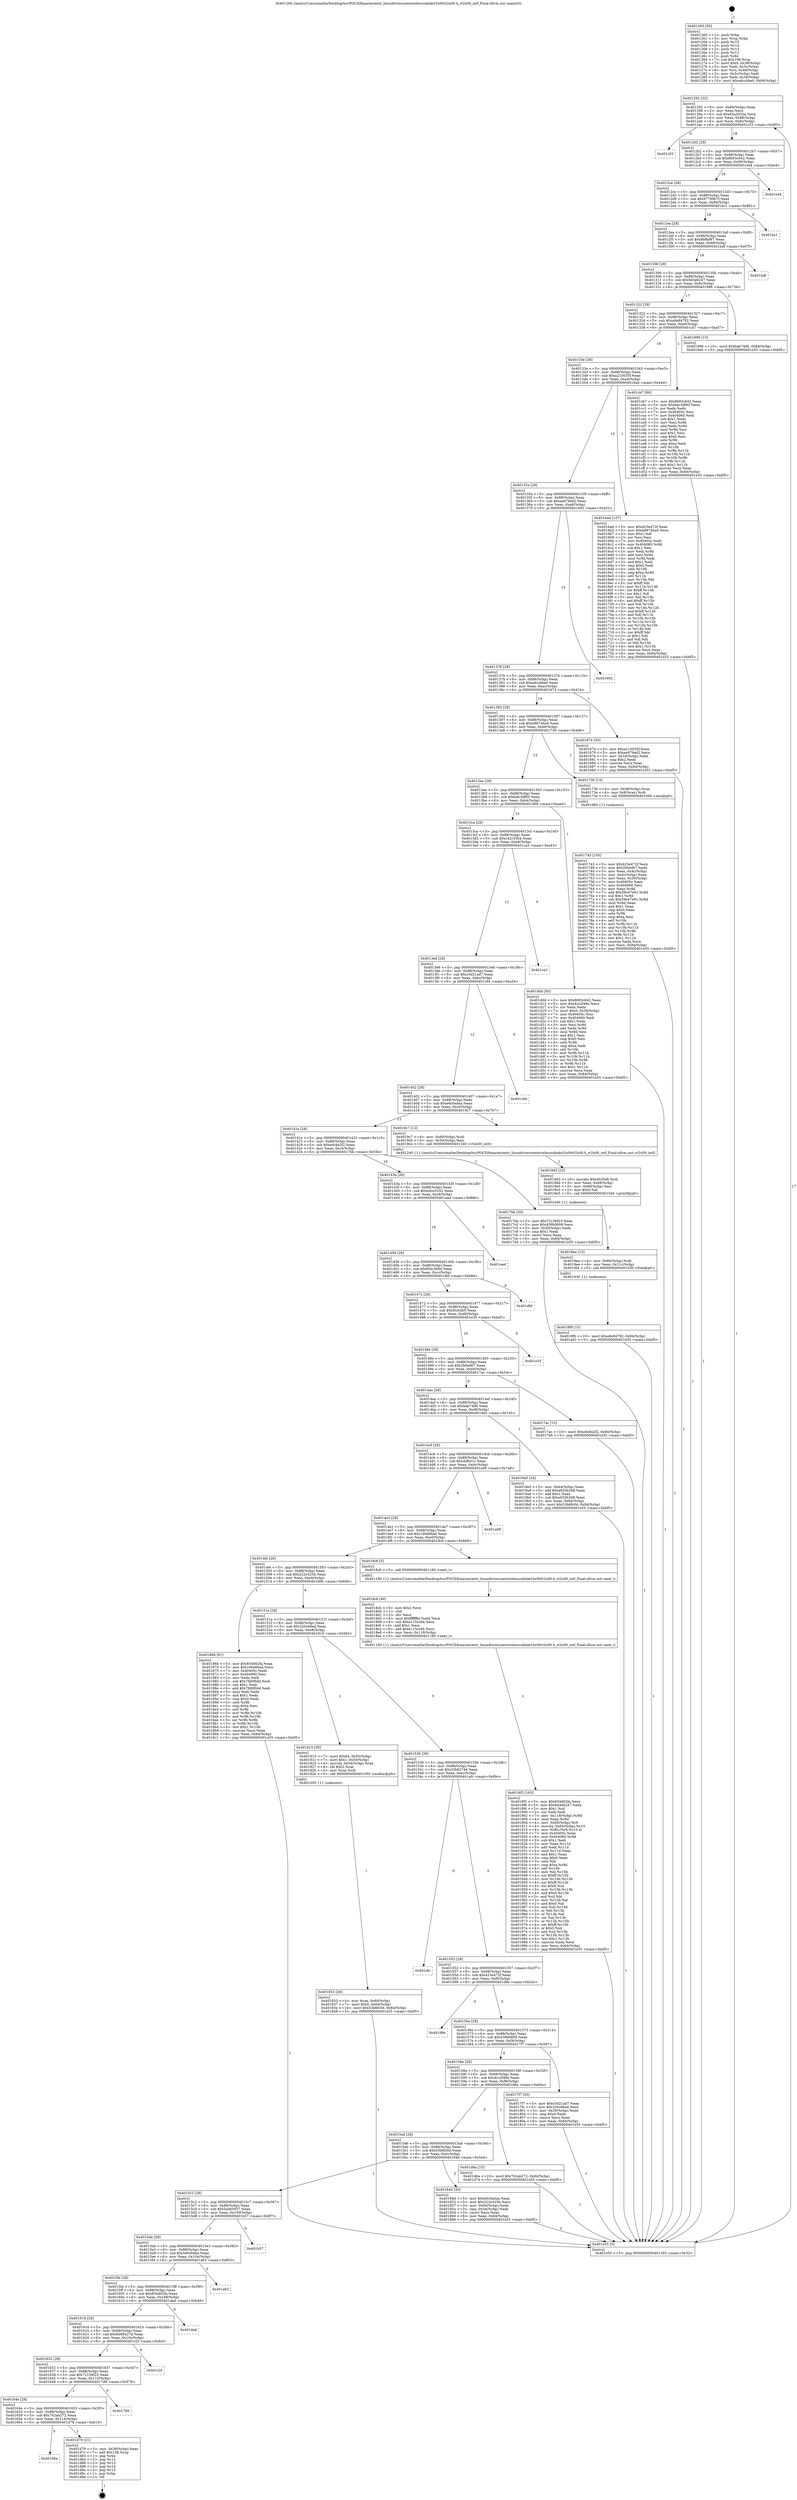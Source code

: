 digraph "0x401260" {
  label = "0x401260 (/mnt/c/Users/mathe/Desktop/tcc/POCII/binaries/extr_linuxdriversnetwirelessralinkrt2x00rt2x00.h_rt2x00_intf_Final-ollvm.out::main(0))"
  labelloc = "t"
  node[shape=record]

  Entry [label="",width=0.3,height=0.3,shape=circle,fillcolor=black,style=filled]
  "0x401292" [label="{
     0x401292 [32]\l
     | [instrs]\l
     &nbsp;&nbsp;0x401292 \<+6\>: mov -0x84(%rbp),%eax\l
     &nbsp;&nbsp;0x401298 \<+2\>: mov %eax,%ecx\l
     &nbsp;&nbsp;0x40129a \<+6\>: sub $0x82a3032a,%ecx\l
     &nbsp;&nbsp;0x4012a0 \<+6\>: mov %eax,-0x88(%rbp)\l
     &nbsp;&nbsp;0x4012a6 \<+6\>: mov %ecx,-0x8c(%rbp)\l
     &nbsp;&nbsp;0x4012ac \<+6\>: je 0000000000401c53 \<main+0x9f3\>\l
  }"]
  "0x401c53" [label="{
     0x401c53\l
  }", style=dashed]
  "0x4012b2" [label="{
     0x4012b2 [28]\l
     | [instrs]\l
     &nbsp;&nbsp;0x4012b2 \<+5\>: jmp 00000000004012b7 \<main+0x57\>\l
     &nbsp;&nbsp;0x4012b7 \<+6\>: mov -0x88(%rbp),%eax\l
     &nbsp;&nbsp;0x4012bd \<+5\>: sub $0x8693c642,%eax\l
     &nbsp;&nbsp;0x4012c2 \<+6\>: mov %eax,-0x90(%rbp)\l
     &nbsp;&nbsp;0x4012c8 \<+6\>: je 0000000000401e44 \<main+0xbe4\>\l
  }"]
  Exit [label="",width=0.3,height=0.3,shape=circle,fillcolor=black,style=filled,peripheries=2]
  "0x401e44" [label="{
     0x401e44\l
  }", style=dashed]
  "0x4012ce" [label="{
     0x4012ce [28]\l
     | [instrs]\l
     &nbsp;&nbsp;0x4012ce \<+5\>: jmp 00000000004012d3 \<main+0x73\>\l
     &nbsp;&nbsp;0x4012d3 \<+6\>: mov -0x88(%rbp),%eax\l
     &nbsp;&nbsp;0x4012d9 \<+5\>: sub $0x97799b7f,%eax\l
     &nbsp;&nbsp;0x4012de \<+6\>: mov %eax,-0x94(%rbp)\l
     &nbsp;&nbsp;0x4012e4 \<+6\>: je 0000000000401bc1 \<main+0x961\>\l
  }"]
  "0x40166a" [label="{
     0x40166a\l
  }", style=dashed]
  "0x401bc1" [label="{
     0x401bc1\l
  }", style=dashed]
  "0x4012ea" [label="{
     0x4012ea [28]\l
     | [instrs]\l
     &nbsp;&nbsp;0x4012ea \<+5\>: jmp 00000000004012ef \<main+0x8f\>\l
     &nbsp;&nbsp;0x4012ef \<+6\>: mov -0x88(%rbp),%eax\l
     &nbsp;&nbsp;0x4012f5 \<+5\>: sub $0x9bffaf67,%eax\l
     &nbsp;&nbsp;0x4012fa \<+6\>: mov %eax,-0x98(%rbp)\l
     &nbsp;&nbsp;0x401300 \<+6\>: je 0000000000401bdf \<main+0x97f\>\l
  }"]
  "0x401d79" [label="{
     0x401d79 [21]\l
     | [instrs]\l
     &nbsp;&nbsp;0x401d79 \<+3\>: mov -0x38(%rbp),%eax\l
     &nbsp;&nbsp;0x401d7c \<+7\>: add $0x108,%rsp\l
     &nbsp;&nbsp;0x401d83 \<+1\>: pop %rbx\l
     &nbsp;&nbsp;0x401d84 \<+2\>: pop %r12\l
     &nbsp;&nbsp;0x401d86 \<+2\>: pop %r13\l
     &nbsp;&nbsp;0x401d88 \<+2\>: pop %r14\l
     &nbsp;&nbsp;0x401d8a \<+2\>: pop %r15\l
     &nbsp;&nbsp;0x401d8c \<+1\>: pop %rbp\l
     &nbsp;&nbsp;0x401d8d \<+1\>: ret\l
  }"]
  "0x401bdf" [label="{
     0x401bdf\l
  }", style=dashed]
  "0x401306" [label="{
     0x401306 [28]\l
     | [instrs]\l
     &nbsp;&nbsp;0x401306 \<+5\>: jmp 000000000040130b \<main+0xab\>\l
     &nbsp;&nbsp;0x40130b \<+6\>: mov -0x88(%rbp),%eax\l
     &nbsp;&nbsp;0x401311 \<+5\>: sub $0x9d3e6247,%eax\l
     &nbsp;&nbsp;0x401316 \<+6\>: mov %eax,-0x9c(%rbp)\l
     &nbsp;&nbsp;0x40131c \<+6\>: je 0000000000401996 \<main+0x736\>\l
  }"]
  "0x40164e" [label="{
     0x40164e [28]\l
     | [instrs]\l
     &nbsp;&nbsp;0x40164e \<+5\>: jmp 0000000000401653 \<main+0x3f3\>\l
     &nbsp;&nbsp;0x401653 \<+6\>: mov -0x88(%rbp),%eax\l
     &nbsp;&nbsp;0x401659 \<+5\>: sub $0x762ab272,%eax\l
     &nbsp;&nbsp;0x40165e \<+6\>: mov %eax,-0x114(%rbp)\l
     &nbsp;&nbsp;0x401664 \<+6\>: je 0000000000401d79 \<main+0xb19\>\l
  }"]
  "0x401996" [label="{
     0x401996 [15]\l
     | [instrs]\l
     &nbsp;&nbsp;0x401996 \<+10\>: movl $0xbab74d6,-0x84(%rbp)\l
     &nbsp;&nbsp;0x4019a0 \<+5\>: jmp 0000000000401e55 \<main+0xbf5\>\l
  }"]
  "0x401322" [label="{
     0x401322 [28]\l
     | [instrs]\l
     &nbsp;&nbsp;0x401322 \<+5\>: jmp 0000000000401327 \<main+0xc7\>\l
     &nbsp;&nbsp;0x401327 \<+6\>: mov -0x88(%rbp),%eax\l
     &nbsp;&nbsp;0x40132d \<+5\>: sub $0xa0e94792,%eax\l
     &nbsp;&nbsp;0x401332 \<+6\>: mov %eax,-0xa0(%rbp)\l
     &nbsp;&nbsp;0x401338 \<+6\>: je 0000000000401cb7 \<main+0xa57\>\l
  }"]
  "0x4017d9" [label="{
     0x4017d9\l
  }", style=dashed]
  "0x401cb7" [label="{
     0x401cb7 [86]\l
     | [instrs]\l
     &nbsp;&nbsp;0x401cb7 \<+5\>: mov $0x8693c642,%eax\l
     &nbsp;&nbsp;0x401cbc \<+5\>: mov $0xbdc3df93,%ecx\l
     &nbsp;&nbsp;0x401cc1 \<+2\>: xor %edx,%edx\l
     &nbsp;&nbsp;0x401cc3 \<+7\>: mov 0x40405c,%esi\l
     &nbsp;&nbsp;0x401cca \<+7\>: mov 0x404060,%edi\l
     &nbsp;&nbsp;0x401cd1 \<+3\>: sub $0x1,%edx\l
     &nbsp;&nbsp;0x401cd4 \<+3\>: mov %esi,%r8d\l
     &nbsp;&nbsp;0x401cd7 \<+3\>: add %edx,%r8d\l
     &nbsp;&nbsp;0x401cda \<+4\>: imul %r8d,%esi\l
     &nbsp;&nbsp;0x401cde \<+3\>: and $0x1,%esi\l
     &nbsp;&nbsp;0x401ce1 \<+3\>: cmp $0x0,%esi\l
     &nbsp;&nbsp;0x401ce4 \<+4\>: sete %r9b\l
     &nbsp;&nbsp;0x401ce8 \<+3\>: cmp $0xa,%edi\l
     &nbsp;&nbsp;0x401ceb \<+4\>: setl %r10b\l
     &nbsp;&nbsp;0x401cef \<+3\>: mov %r9b,%r11b\l
     &nbsp;&nbsp;0x401cf2 \<+3\>: and %r10b,%r11b\l
     &nbsp;&nbsp;0x401cf5 \<+3\>: xor %r10b,%r9b\l
     &nbsp;&nbsp;0x401cf8 \<+3\>: or %r9b,%r11b\l
     &nbsp;&nbsp;0x401cfb \<+4\>: test $0x1,%r11b\l
     &nbsp;&nbsp;0x401cff \<+3\>: cmovne %ecx,%eax\l
     &nbsp;&nbsp;0x401d02 \<+6\>: mov %eax,-0x84(%rbp)\l
     &nbsp;&nbsp;0x401d08 \<+5\>: jmp 0000000000401e55 \<main+0xbf5\>\l
  }"]
  "0x40133e" [label="{
     0x40133e [28]\l
     | [instrs]\l
     &nbsp;&nbsp;0x40133e \<+5\>: jmp 0000000000401343 \<main+0xe3\>\l
     &nbsp;&nbsp;0x401343 \<+6\>: mov -0x88(%rbp),%eax\l
     &nbsp;&nbsp;0x401349 \<+5\>: sub $0xa210035f,%eax\l
     &nbsp;&nbsp;0x40134e \<+6\>: mov %eax,-0xa4(%rbp)\l
     &nbsp;&nbsp;0x401354 \<+6\>: je 00000000004016ad \<main+0x44d\>\l
  }"]
  "0x401632" [label="{
     0x401632 [28]\l
     | [instrs]\l
     &nbsp;&nbsp;0x401632 \<+5\>: jmp 0000000000401637 \<main+0x3d7\>\l
     &nbsp;&nbsp;0x401637 \<+6\>: mov -0x88(%rbp),%eax\l
     &nbsp;&nbsp;0x40163d \<+5\>: sub $0x72156f23,%eax\l
     &nbsp;&nbsp;0x401642 \<+6\>: mov %eax,-0x110(%rbp)\l
     &nbsp;&nbsp;0x401648 \<+6\>: je 00000000004017d9 \<main+0x579\>\l
  }"]
  "0x4016ad" [label="{
     0x4016ad [137]\l
     | [instrs]\l
     &nbsp;&nbsp;0x4016ad \<+5\>: mov $0x423e472f,%eax\l
     &nbsp;&nbsp;0x4016b2 \<+5\>: mov $0xb887d4a0,%ecx\l
     &nbsp;&nbsp;0x4016b7 \<+2\>: mov $0x1,%dl\l
     &nbsp;&nbsp;0x4016b9 \<+2\>: xor %esi,%esi\l
     &nbsp;&nbsp;0x4016bb \<+7\>: mov 0x40405c,%edi\l
     &nbsp;&nbsp;0x4016c2 \<+8\>: mov 0x404060,%r8d\l
     &nbsp;&nbsp;0x4016ca \<+3\>: sub $0x1,%esi\l
     &nbsp;&nbsp;0x4016cd \<+3\>: mov %edi,%r9d\l
     &nbsp;&nbsp;0x4016d0 \<+3\>: add %esi,%r9d\l
     &nbsp;&nbsp;0x4016d3 \<+4\>: imul %r9d,%edi\l
     &nbsp;&nbsp;0x4016d7 \<+3\>: and $0x1,%edi\l
     &nbsp;&nbsp;0x4016da \<+3\>: cmp $0x0,%edi\l
     &nbsp;&nbsp;0x4016dd \<+4\>: sete %r10b\l
     &nbsp;&nbsp;0x4016e1 \<+4\>: cmp $0xa,%r8d\l
     &nbsp;&nbsp;0x4016e5 \<+4\>: setl %r11b\l
     &nbsp;&nbsp;0x4016e9 \<+3\>: mov %r10b,%bl\l
     &nbsp;&nbsp;0x4016ec \<+3\>: xor $0xff,%bl\l
     &nbsp;&nbsp;0x4016ef \<+3\>: mov %r11b,%r14b\l
     &nbsp;&nbsp;0x4016f2 \<+4\>: xor $0xff,%r14b\l
     &nbsp;&nbsp;0x4016f6 \<+3\>: xor $0x1,%dl\l
     &nbsp;&nbsp;0x4016f9 \<+3\>: mov %bl,%r15b\l
     &nbsp;&nbsp;0x4016fc \<+4\>: and $0xff,%r15b\l
     &nbsp;&nbsp;0x401700 \<+3\>: and %dl,%r10b\l
     &nbsp;&nbsp;0x401703 \<+3\>: mov %r14b,%r12b\l
     &nbsp;&nbsp;0x401706 \<+4\>: and $0xff,%r12b\l
     &nbsp;&nbsp;0x40170a \<+3\>: and %dl,%r11b\l
     &nbsp;&nbsp;0x40170d \<+3\>: or %r10b,%r15b\l
     &nbsp;&nbsp;0x401710 \<+3\>: or %r11b,%r12b\l
     &nbsp;&nbsp;0x401713 \<+3\>: xor %r12b,%r15b\l
     &nbsp;&nbsp;0x401716 \<+3\>: or %r14b,%bl\l
     &nbsp;&nbsp;0x401719 \<+3\>: xor $0xff,%bl\l
     &nbsp;&nbsp;0x40171c \<+3\>: or $0x1,%dl\l
     &nbsp;&nbsp;0x40171f \<+2\>: and %dl,%bl\l
     &nbsp;&nbsp;0x401721 \<+3\>: or %bl,%r15b\l
     &nbsp;&nbsp;0x401724 \<+4\>: test $0x1,%r15b\l
     &nbsp;&nbsp;0x401728 \<+3\>: cmovne %ecx,%eax\l
     &nbsp;&nbsp;0x40172b \<+6\>: mov %eax,-0x84(%rbp)\l
     &nbsp;&nbsp;0x401731 \<+5\>: jmp 0000000000401e55 \<main+0xbf5\>\l
  }"]
  "0x40135a" [label="{
     0x40135a [28]\l
     | [instrs]\l
     &nbsp;&nbsp;0x40135a \<+5\>: jmp 000000000040135f \<main+0xff\>\l
     &nbsp;&nbsp;0x40135f \<+6\>: mov -0x88(%rbp),%eax\l
     &nbsp;&nbsp;0x401365 \<+5\>: sub $0xaa979ed2,%eax\l
     &nbsp;&nbsp;0x40136a \<+6\>: mov %eax,-0xa8(%rbp)\l
     &nbsp;&nbsp;0x401370 \<+6\>: je 0000000000401692 \<main+0x432\>\l
  }"]
  "0x401c2f" [label="{
     0x401c2f\l
  }", style=dashed]
  "0x401692" [label="{
     0x401692\l
  }", style=dashed]
  "0x401376" [label="{
     0x401376 [28]\l
     | [instrs]\l
     &nbsp;&nbsp;0x401376 \<+5\>: jmp 000000000040137b \<main+0x11b\>\l
     &nbsp;&nbsp;0x40137b \<+6\>: mov -0x88(%rbp),%eax\l
     &nbsp;&nbsp;0x401381 \<+5\>: sub $0xadccbbe0,%eax\l
     &nbsp;&nbsp;0x401386 \<+6\>: mov %eax,-0xac(%rbp)\l
     &nbsp;&nbsp;0x40138c \<+6\>: je 0000000000401674 \<main+0x414\>\l
  }"]
  "0x401616" [label="{
     0x401616 [28]\l
     | [instrs]\l
     &nbsp;&nbsp;0x401616 \<+5\>: jmp 000000000040161b \<main+0x3bb\>\l
     &nbsp;&nbsp;0x40161b \<+6\>: mov -0x88(%rbp),%eax\l
     &nbsp;&nbsp;0x401621 \<+5\>: sub $0x6b68427d,%eax\l
     &nbsp;&nbsp;0x401626 \<+6\>: mov %eax,-0x10c(%rbp)\l
     &nbsp;&nbsp;0x40162c \<+6\>: je 0000000000401c2f \<main+0x9cf\>\l
  }"]
  "0x401674" [label="{
     0x401674 [30]\l
     | [instrs]\l
     &nbsp;&nbsp;0x401674 \<+5\>: mov $0xa210035f,%eax\l
     &nbsp;&nbsp;0x401679 \<+5\>: mov $0xaa979ed2,%ecx\l
     &nbsp;&nbsp;0x40167e \<+3\>: mov -0x34(%rbp),%edx\l
     &nbsp;&nbsp;0x401681 \<+3\>: cmp $0x2,%edx\l
     &nbsp;&nbsp;0x401684 \<+3\>: cmovne %ecx,%eax\l
     &nbsp;&nbsp;0x401687 \<+6\>: mov %eax,-0x84(%rbp)\l
     &nbsp;&nbsp;0x40168d \<+5\>: jmp 0000000000401e55 \<main+0xbf5\>\l
  }"]
  "0x401392" [label="{
     0x401392 [28]\l
     | [instrs]\l
     &nbsp;&nbsp;0x401392 \<+5\>: jmp 0000000000401397 \<main+0x137\>\l
     &nbsp;&nbsp;0x401397 \<+6\>: mov -0x88(%rbp),%eax\l
     &nbsp;&nbsp;0x40139d \<+5\>: sub $0xb887d4a0,%eax\l
     &nbsp;&nbsp;0x4013a2 \<+6\>: mov %eax,-0xb0(%rbp)\l
     &nbsp;&nbsp;0x4013a8 \<+6\>: je 0000000000401736 \<main+0x4d6\>\l
  }"]
  "0x401e55" [label="{
     0x401e55 [5]\l
     | [instrs]\l
     &nbsp;&nbsp;0x401e55 \<+5\>: jmp 0000000000401292 \<main+0x32\>\l
  }"]
  "0x401260" [label="{
     0x401260 [50]\l
     | [instrs]\l
     &nbsp;&nbsp;0x401260 \<+1\>: push %rbp\l
     &nbsp;&nbsp;0x401261 \<+3\>: mov %rsp,%rbp\l
     &nbsp;&nbsp;0x401264 \<+2\>: push %r15\l
     &nbsp;&nbsp;0x401266 \<+2\>: push %r14\l
     &nbsp;&nbsp;0x401268 \<+2\>: push %r13\l
     &nbsp;&nbsp;0x40126a \<+2\>: push %r12\l
     &nbsp;&nbsp;0x40126c \<+1\>: push %rbx\l
     &nbsp;&nbsp;0x40126d \<+7\>: sub $0x108,%rsp\l
     &nbsp;&nbsp;0x401274 \<+7\>: movl $0x0,-0x38(%rbp)\l
     &nbsp;&nbsp;0x40127b \<+3\>: mov %edi,-0x3c(%rbp)\l
     &nbsp;&nbsp;0x40127e \<+4\>: mov %rsi,-0x48(%rbp)\l
     &nbsp;&nbsp;0x401282 \<+3\>: mov -0x3c(%rbp),%edi\l
     &nbsp;&nbsp;0x401285 \<+3\>: mov %edi,-0x34(%rbp)\l
     &nbsp;&nbsp;0x401288 \<+10\>: movl $0xadccbbe0,-0x84(%rbp)\l
  }"]
  "0x401dad" [label="{
     0x401dad\l
  }", style=dashed]
  "0x401736" [label="{
     0x401736 [13]\l
     | [instrs]\l
     &nbsp;&nbsp;0x401736 \<+4\>: mov -0x48(%rbp),%rax\l
     &nbsp;&nbsp;0x40173a \<+4\>: mov 0x8(%rax),%rdi\l
     &nbsp;&nbsp;0x40173e \<+5\>: call 0000000000401060 \<atoi@plt\>\l
     | [calls]\l
     &nbsp;&nbsp;0x401060 \{1\} (unknown)\l
  }"]
  "0x4013ae" [label="{
     0x4013ae [28]\l
     | [instrs]\l
     &nbsp;&nbsp;0x4013ae \<+5\>: jmp 00000000004013b3 \<main+0x153\>\l
     &nbsp;&nbsp;0x4013b3 \<+6\>: mov -0x88(%rbp),%eax\l
     &nbsp;&nbsp;0x4013b9 \<+5\>: sub $0xbdc3df93,%eax\l
     &nbsp;&nbsp;0x4013be \<+6\>: mov %eax,-0xb4(%rbp)\l
     &nbsp;&nbsp;0x4013c4 \<+6\>: je 0000000000401d0d \<main+0xaad\>\l
  }"]
  "0x401743" [label="{
     0x401743 [105]\l
     | [instrs]\l
     &nbsp;&nbsp;0x401743 \<+5\>: mov $0x423e472f,%ecx\l
     &nbsp;&nbsp;0x401748 \<+5\>: mov $0x2b0ed67,%edx\l
     &nbsp;&nbsp;0x40174d \<+3\>: mov %eax,-0x4c(%rbp)\l
     &nbsp;&nbsp;0x401750 \<+3\>: mov -0x4c(%rbp),%eax\l
     &nbsp;&nbsp;0x401753 \<+3\>: mov %eax,-0x30(%rbp)\l
     &nbsp;&nbsp;0x401756 \<+7\>: mov 0x40405c,%eax\l
     &nbsp;&nbsp;0x40175d \<+7\>: mov 0x404060,%esi\l
     &nbsp;&nbsp;0x401764 \<+3\>: mov %eax,%r8d\l
     &nbsp;&nbsp;0x401767 \<+7\>: add $0x59e47e91,%r8d\l
     &nbsp;&nbsp;0x40176e \<+4\>: sub $0x1,%r8d\l
     &nbsp;&nbsp;0x401772 \<+7\>: sub $0x59e47e91,%r8d\l
     &nbsp;&nbsp;0x401779 \<+4\>: imul %r8d,%eax\l
     &nbsp;&nbsp;0x40177d \<+3\>: and $0x1,%eax\l
     &nbsp;&nbsp;0x401780 \<+3\>: cmp $0x0,%eax\l
     &nbsp;&nbsp;0x401783 \<+4\>: sete %r9b\l
     &nbsp;&nbsp;0x401787 \<+3\>: cmp $0xa,%esi\l
     &nbsp;&nbsp;0x40178a \<+4\>: setl %r10b\l
     &nbsp;&nbsp;0x40178e \<+3\>: mov %r9b,%r11b\l
     &nbsp;&nbsp;0x401791 \<+3\>: and %r10b,%r11b\l
     &nbsp;&nbsp;0x401794 \<+3\>: xor %r10b,%r9b\l
     &nbsp;&nbsp;0x401797 \<+3\>: or %r9b,%r11b\l
     &nbsp;&nbsp;0x40179a \<+4\>: test $0x1,%r11b\l
     &nbsp;&nbsp;0x40179e \<+3\>: cmovne %edx,%ecx\l
     &nbsp;&nbsp;0x4017a1 \<+6\>: mov %ecx,-0x84(%rbp)\l
     &nbsp;&nbsp;0x4017a7 \<+5\>: jmp 0000000000401e55 \<main+0xbf5\>\l
  }"]
  "0x4015fa" [label="{
     0x4015fa [28]\l
     | [instrs]\l
     &nbsp;&nbsp;0x4015fa \<+5\>: jmp 00000000004015ff \<main+0x39f\>\l
     &nbsp;&nbsp;0x4015ff \<+6\>: mov -0x88(%rbp),%eax\l
     &nbsp;&nbsp;0x401605 \<+5\>: sub $0x654d02fa,%eax\l
     &nbsp;&nbsp;0x40160a \<+6\>: mov %eax,-0x108(%rbp)\l
     &nbsp;&nbsp;0x401610 \<+6\>: je 0000000000401dad \<main+0xb4d\>\l
  }"]
  "0x401d0d" [label="{
     0x401d0d [93]\l
     | [instrs]\l
     &nbsp;&nbsp;0x401d0d \<+5\>: mov $0x8693c642,%eax\l
     &nbsp;&nbsp;0x401d12 \<+5\>: mov $0x4cc2f46e,%ecx\l
     &nbsp;&nbsp;0x401d17 \<+2\>: xor %edx,%edx\l
     &nbsp;&nbsp;0x401d19 \<+7\>: movl $0x0,-0x38(%rbp)\l
     &nbsp;&nbsp;0x401d20 \<+7\>: mov 0x40405c,%esi\l
     &nbsp;&nbsp;0x401d27 \<+7\>: mov 0x404060,%edi\l
     &nbsp;&nbsp;0x401d2e \<+3\>: sub $0x1,%edx\l
     &nbsp;&nbsp;0x401d31 \<+3\>: mov %esi,%r8d\l
     &nbsp;&nbsp;0x401d34 \<+3\>: add %edx,%r8d\l
     &nbsp;&nbsp;0x401d37 \<+4\>: imul %r8d,%esi\l
     &nbsp;&nbsp;0x401d3b \<+3\>: and $0x1,%esi\l
     &nbsp;&nbsp;0x401d3e \<+3\>: cmp $0x0,%esi\l
     &nbsp;&nbsp;0x401d41 \<+4\>: sete %r9b\l
     &nbsp;&nbsp;0x401d45 \<+3\>: cmp $0xa,%edi\l
     &nbsp;&nbsp;0x401d48 \<+4\>: setl %r10b\l
     &nbsp;&nbsp;0x401d4c \<+3\>: mov %r9b,%r11b\l
     &nbsp;&nbsp;0x401d4f \<+3\>: and %r10b,%r11b\l
     &nbsp;&nbsp;0x401d52 \<+3\>: xor %r10b,%r9b\l
     &nbsp;&nbsp;0x401d55 \<+3\>: or %r9b,%r11b\l
     &nbsp;&nbsp;0x401d58 \<+4\>: test $0x1,%r11b\l
     &nbsp;&nbsp;0x401d5c \<+3\>: cmovne %ecx,%eax\l
     &nbsp;&nbsp;0x401d5f \<+6\>: mov %eax,-0x84(%rbp)\l
     &nbsp;&nbsp;0x401d65 \<+5\>: jmp 0000000000401e55 \<main+0xbf5\>\l
  }"]
  "0x4013ca" [label="{
     0x4013ca [28]\l
     | [instrs]\l
     &nbsp;&nbsp;0x4013ca \<+5\>: jmp 00000000004013cf \<main+0x16f\>\l
     &nbsp;&nbsp;0x4013cf \<+6\>: mov -0x88(%rbp),%eax\l
     &nbsp;&nbsp;0x4013d5 \<+5\>: sub $0xc42c53b4,%eax\l
     &nbsp;&nbsp;0x4013da \<+6\>: mov %eax,-0xb8(%rbp)\l
     &nbsp;&nbsp;0x4013e0 \<+6\>: je 0000000000401ca3 \<main+0xa43\>\l
  }"]
  "0x401a63" [label="{
     0x401a63\l
  }", style=dashed]
  "0x401ca3" [label="{
     0x401ca3\l
  }", style=dashed]
  "0x4013e6" [label="{
     0x4013e6 [28]\l
     | [instrs]\l
     &nbsp;&nbsp;0x4013e6 \<+5\>: jmp 00000000004013eb \<main+0x18b\>\l
     &nbsp;&nbsp;0x4013eb \<+6\>: mov -0x88(%rbp),%eax\l
     &nbsp;&nbsp;0x4013f1 \<+5\>: sub $0xc5d21ad7,%eax\l
     &nbsp;&nbsp;0x4013f6 \<+6\>: mov %eax,-0xbc(%rbp)\l
     &nbsp;&nbsp;0x4013fc \<+6\>: je 0000000000401c94 \<main+0xa34\>\l
  }"]
  "0x4015de" [label="{
     0x4015de [28]\l
     | [instrs]\l
     &nbsp;&nbsp;0x4015de \<+5\>: jmp 00000000004015e3 \<main+0x383\>\l
     &nbsp;&nbsp;0x4015e3 \<+6\>: mov -0x88(%rbp),%eax\l
     &nbsp;&nbsp;0x4015e9 \<+5\>: sub $0x5e0c94be,%eax\l
     &nbsp;&nbsp;0x4015ee \<+6\>: mov %eax,-0x104(%rbp)\l
     &nbsp;&nbsp;0x4015f4 \<+6\>: je 0000000000401a63 \<main+0x803\>\l
  }"]
  "0x401c94" [label="{
     0x401c94\l
  }", style=dashed]
  "0x401402" [label="{
     0x401402 [28]\l
     | [instrs]\l
     &nbsp;&nbsp;0x401402 \<+5\>: jmp 0000000000401407 \<main+0x1a7\>\l
     &nbsp;&nbsp;0x401407 \<+6\>: mov -0x88(%rbp),%eax\l
     &nbsp;&nbsp;0x40140d \<+5\>: sub $0xe6c0adaa,%eax\l
     &nbsp;&nbsp;0x401412 \<+6\>: mov %eax,-0xc0(%rbp)\l
     &nbsp;&nbsp;0x401418 \<+6\>: je 00000000004019c7 \<main+0x767\>\l
  }"]
  "0x401b57" [label="{
     0x401b57\l
  }", style=dashed]
  "0x4019c7" [label="{
     0x4019c7 [12]\l
     | [instrs]\l
     &nbsp;&nbsp;0x4019c7 \<+4\>: mov -0x60(%rbp),%rdi\l
     &nbsp;&nbsp;0x4019cb \<+3\>: mov -0x50(%rbp),%esi\l
     &nbsp;&nbsp;0x4019ce \<+5\>: call 0000000000401240 \<rt2x00_intf\>\l
     | [calls]\l
     &nbsp;&nbsp;0x401240 \{1\} (/mnt/c/Users/mathe/Desktop/tcc/POCII/binaries/extr_linuxdriversnetwirelessralinkrt2x00rt2x00.h_rt2x00_intf_Final-ollvm.out::rt2x00_intf)\l
  }"]
  "0x40141e" [label="{
     0x40141e [28]\l
     | [instrs]\l
     &nbsp;&nbsp;0x40141e \<+5\>: jmp 0000000000401423 \<main+0x1c3\>\l
     &nbsp;&nbsp;0x401423 \<+6\>: mov -0x88(%rbp),%eax\l
     &nbsp;&nbsp;0x401429 \<+5\>: sub $0xedc9a2f2,%eax\l
     &nbsp;&nbsp;0x40142e \<+6\>: mov %eax,-0xc4(%rbp)\l
     &nbsp;&nbsp;0x401434 \<+6\>: je 00000000004017bb \<main+0x55b\>\l
  }"]
  "0x4019f9" [label="{
     0x4019f9 [15]\l
     | [instrs]\l
     &nbsp;&nbsp;0x4019f9 \<+10\>: movl $0xa0e94792,-0x84(%rbp)\l
     &nbsp;&nbsp;0x401a03 \<+5\>: jmp 0000000000401e55 \<main+0xbf5\>\l
  }"]
  "0x4017bb" [label="{
     0x4017bb [30]\l
     | [instrs]\l
     &nbsp;&nbsp;0x4017bb \<+5\>: mov $0x72156f23,%eax\l
     &nbsp;&nbsp;0x4017c0 \<+5\>: mov $0x439b0609,%ecx\l
     &nbsp;&nbsp;0x4017c5 \<+3\>: mov -0x30(%rbp),%edx\l
     &nbsp;&nbsp;0x4017c8 \<+3\>: cmp $0x1,%edx\l
     &nbsp;&nbsp;0x4017cb \<+3\>: cmovl %ecx,%eax\l
     &nbsp;&nbsp;0x4017ce \<+6\>: mov %eax,-0x84(%rbp)\l
     &nbsp;&nbsp;0x4017d4 \<+5\>: jmp 0000000000401e55 \<main+0xbf5\>\l
  }"]
  "0x40143a" [label="{
     0x40143a [28]\l
     | [instrs]\l
     &nbsp;&nbsp;0x40143a \<+5\>: jmp 000000000040143f \<main+0x1df\>\l
     &nbsp;&nbsp;0x40143f \<+6\>: mov -0x88(%rbp),%eax\l
     &nbsp;&nbsp;0x401445 \<+5\>: sub $0xedce3242,%eax\l
     &nbsp;&nbsp;0x40144a \<+6\>: mov %eax,-0xc8(%rbp)\l
     &nbsp;&nbsp;0x401450 \<+6\>: je 0000000000401aed \<main+0x88d\>\l
  }"]
  "0x4019ea" [label="{
     0x4019ea [15]\l
     | [instrs]\l
     &nbsp;&nbsp;0x4019ea \<+4\>: mov -0x60(%rbp),%rdi\l
     &nbsp;&nbsp;0x4019ee \<+6\>: mov %eax,-0x11c(%rbp)\l
     &nbsp;&nbsp;0x4019f4 \<+5\>: call 0000000000401030 \<free@plt\>\l
     | [calls]\l
     &nbsp;&nbsp;0x401030 \{1\} (unknown)\l
  }"]
  "0x401aed" [label="{
     0x401aed\l
  }", style=dashed]
  "0x401456" [label="{
     0x401456 [28]\l
     | [instrs]\l
     &nbsp;&nbsp;0x401456 \<+5\>: jmp 000000000040145b \<main+0x1fb\>\l
     &nbsp;&nbsp;0x40145b \<+6\>: mov -0x88(%rbp),%eax\l
     &nbsp;&nbsp;0x401461 \<+5\>: sub $0xf04c306d,%eax\l
     &nbsp;&nbsp;0x401466 \<+6\>: mov %eax,-0xcc(%rbp)\l
     &nbsp;&nbsp;0x40146c \<+6\>: je 0000000000401dfd \<main+0xb9d\>\l
  }"]
  "0x4019d3" [label="{
     0x4019d3 [23]\l
     | [instrs]\l
     &nbsp;&nbsp;0x4019d3 \<+10\>: movabs $0x4020d6,%rdi\l
     &nbsp;&nbsp;0x4019dd \<+3\>: mov %eax,-0x68(%rbp)\l
     &nbsp;&nbsp;0x4019e0 \<+3\>: mov -0x68(%rbp),%esi\l
     &nbsp;&nbsp;0x4019e3 \<+2\>: mov $0x0,%al\l
     &nbsp;&nbsp;0x4019e5 \<+5\>: call 0000000000401040 \<printf@plt\>\l
     | [calls]\l
     &nbsp;&nbsp;0x401040 \{1\} (unknown)\l
  }"]
  "0x401dfd" [label="{
     0x401dfd\l
  }", style=dashed]
  "0x401472" [label="{
     0x401472 [28]\l
     | [instrs]\l
     &nbsp;&nbsp;0x401472 \<+5\>: jmp 0000000000401477 \<main+0x217\>\l
     &nbsp;&nbsp;0x401477 \<+6\>: mov -0x88(%rbp),%eax\l
     &nbsp;&nbsp;0x40147d \<+5\>: sub $0xf5cfcfb5,%eax\l
     &nbsp;&nbsp;0x401482 \<+6\>: mov %eax,-0xd0(%rbp)\l
     &nbsp;&nbsp;0x401488 \<+6\>: je 0000000000401e35 \<main+0xbd5\>\l
  }"]
  "0x4018f3" [label="{
     0x4018f3 [163]\l
     | [instrs]\l
     &nbsp;&nbsp;0x4018f3 \<+5\>: mov $0x654d02fa,%ecx\l
     &nbsp;&nbsp;0x4018f8 \<+5\>: mov $0x9d3e6247,%edx\l
     &nbsp;&nbsp;0x4018fd \<+3\>: mov $0x1,%sil\l
     &nbsp;&nbsp;0x401900 \<+2\>: xor %edi,%edi\l
     &nbsp;&nbsp;0x401902 \<+7\>: mov -0x118(%rbp),%r8d\l
     &nbsp;&nbsp;0x401909 \<+4\>: imul %eax,%r8d\l
     &nbsp;&nbsp;0x40190d \<+4\>: mov -0x60(%rbp),%r9\l
     &nbsp;&nbsp;0x401911 \<+4\>: movslq -0x64(%rbp),%r10\l
     &nbsp;&nbsp;0x401915 \<+4\>: mov %r8d,(%r9,%r10,4)\l
     &nbsp;&nbsp;0x401919 \<+7\>: mov 0x40405c,%eax\l
     &nbsp;&nbsp;0x401920 \<+8\>: mov 0x404060,%r8d\l
     &nbsp;&nbsp;0x401928 \<+3\>: sub $0x1,%edi\l
     &nbsp;&nbsp;0x40192b \<+3\>: mov %eax,%r11d\l
     &nbsp;&nbsp;0x40192e \<+3\>: add %edi,%r11d\l
     &nbsp;&nbsp;0x401931 \<+4\>: imul %r11d,%eax\l
     &nbsp;&nbsp;0x401935 \<+3\>: and $0x1,%eax\l
     &nbsp;&nbsp;0x401938 \<+3\>: cmp $0x0,%eax\l
     &nbsp;&nbsp;0x40193b \<+3\>: sete %bl\l
     &nbsp;&nbsp;0x40193e \<+4\>: cmp $0xa,%r8d\l
     &nbsp;&nbsp;0x401942 \<+4\>: setl %r14b\l
     &nbsp;&nbsp;0x401946 \<+3\>: mov %bl,%r15b\l
     &nbsp;&nbsp;0x401949 \<+4\>: xor $0xff,%r15b\l
     &nbsp;&nbsp;0x40194d \<+3\>: mov %r14b,%r12b\l
     &nbsp;&nbsp;0x401950 \<+4\>: xor $0xff,%r12b\l
     &nbsp;&nbsp;0x401954 \<+4\>: xor $0x0,%sil\l
     &nbsp;&nbsp;0x401958 \<+3\>: mov %r15b,%r13b\l
     &nbsp;&nbsp;0x40195b \<+4\>: and $0x0,%r13b\l
     &nbsp;&nbsp;0x40195f \<+3\>: and %sil,%bl\l
     &nbsp;&nbsp;0x401962 \<+3\>: mov %r12b,%al\l
     &nbsp;&nbsp;0x401965 \<+2\>: and $0x0,%al\l
     &nbsp;&nbsp;0x401967 \<+3\>: and %sil,%r14b\l
     &nbsp;&nbsp;0x40196a \<+3\>: or %bl,%r13b\l
     &nbsp;&nbsp;0x40196d \<+3\>: or %r14b,%al\l
     &nbsp;&nbsp;0x401970 \<+3\>: xor %al,%r13b\l
     &nbsp;&nbsp;0x401973 \<+3\>: or %r12b,%r15b\l
     &nbsp;&nbsp;0x401976 \<+4\>: xor $0xff,%r15b\l
     &nbsp;&nbsp;0x40197a \<+4\>: or $0x0,%sil\l
     &nbsp;&nbsp;0x40197e \<+3\>: and %sil,%r15b\l
     &nbsp;&nbsp;0x401981 \<+3\>: or %r15b,%r13b\l
     &nbsp;&nbsp;0x401984 \<+4\>: test $0x1,%r13b\l
     &nbsp;&nbsp;0x401988 \<+3\>: cmovne %edx,%ecx\l
     &nbsp;&nbsp;0x40198b \<+6\>: mov %ecx,-0x84(%rbp)\l
     &nbsp;&nbsp;0x401991 \<+5\>: jmp 0000000000401e55 \<main+0xbf5\>\l
  }"]
  "0x401e35" [label="{
     0x401e35\l
  }", style=dashed]
  "0x40148e" [label="{
     0x40148e [28]\l
     | [instrs]\l
     &nbsp;&nbsp;0x40148e \<+5\>: jmp 0000000000401493 \<main+0x233\>\l
     &nbsp;&nbsp;0x401493 \<+6\>: mov -0x88(%rbp),%eax\l
     &nbsp;&nbsp;0x401499 \<+5\>: sub $0x2b0ed67,%eax\l
     &nbsp;&nbsp;0x40149e \<+6\>: mov %eax,-0xd4(%rbp)\l
     &nbsp;&nbsp;0x4014a4 \<+6\>: je 00000000004017ac \<main+0x54c\>\l
  }"]
  "0x4018cb" [label="{
     0x4018cb [40]\l
     | [instrs]\l
     &nbsp;&nbsp;0x4018cb \<+5\>: mov $0x2,%ecx\l
     &nbsp;&nbsp;0x4018d0 \<+1\>: cltd\l
     &nbsp;&nbsp;0x4018d1 \<+2\>: idiv %ecx\l
     &nbsp;&nbsp;0x4018d3 \<+6\>: imul $0xfffffffe,%edx,%ecx\l
     &nbsp;&nbsp;0x4018d9 \<+6\>: sub $0xe115cc94,%ecx\l
     &nbsp;&nbsp;0x4018df \<+3\>: add $0x1,%ecx\l
     &nbsp;&nbsp;0x4018e2 \<+6\>: add $0xe115cc94,%ecx\l
     &nbsp;&nbsp;0x4018e8 \<+6\>: mov %ecx,-0x118(%rbp)\l
     &nbsp;&nbsp;0x4018ee \<+5\>: call 0000000000401160 \<next_i\>\l
     | [calls]\l
     &nbsp;&nbsp;0x401160 \{1\} (/mnt/c/Users/mathe/Desktop/tcc/POCII/binaries/extr_linuxdriversnetwirelessralinkrt2x00rt2x00.h_rt2x00_intf_Final-ollvm.out::next_i)\l
  }"]
  "0x4017ac" [label="{
     0x4017ac [15]\l
     | [instrs]\l
     &nbsp;&nbsp;0x4017ac \<+10\>: movl $0xedc9a2f2,-0x84(%rbp)\l
     &nbsp;&nbsp;0x4017b6 \<+5\>: jmp 0000000000401e55 \<main+0xbf5\>\l
  }"]
  "0x4014aa" [label="{
     0x4014aa [28]\l
     | [instrs]\l
     &nbsp;&nbsp;0x4014aa \<+5\>: jmp 00000000004014af \<main+0x24f\>\l
     &nbsp;&nbsp;0x4014af \<+6\>: mov -0x88(%rbp),%eax\l
     &nbsp;&nbsp;0x4014b5 \<+5\>: sub $0xbab74d6,%eax\l
     &nbsp;&nbsp;0x4014ba \<+6\>: mov %eax,-0xd8(%rbp)\l
     &nbsp;&nbsp;0x4014c0 \<+6\>: je 00000000004019a5 \<main+0x745\>\l
  }"]
  "0x4015c2" [label="{
     0x4015c2 [28]\l
     | [instrs]\l
     &nbsp;&nbsp;0x4015c2 \<+5\>: jmp 00000000004015c7 \<main+0x367\>\l
     &nbsp;&nbsp;0x4015c7 \<+6\>: mov -0x88(%rbp),%eax\l
     &nbsp;&nbsp;0x4015cd \<+5\>: sub $0x5a465037,%eax\l
     &nbsp;&nbsp;0x4015d2 \<+6\>: mov %eax,-0x100(%rbp)\l
     &nbsp;&nbsp;0x4015d8 \<+6\>: je 0000000000401b57 \<main+0x8f7\>\l
  }"]
  "0x4019a5" [label="{
     0x4019a5 [34]\l
     | [instrs]\l
     &nbsp;&nbsp;0x4019a5 \<+3\>: mov -0x64(%rbp),%eax\l
     &nbsp;&nbsp;0x4019a8 \<+5\>: add $0xe920b268,%eax\l
     &nbsp;&nbsp;0x4019ad \<+3\>: add $0x1,%eax\l
     &nbsp;&nbsp;0x4019b0 \<+5\>: sub $0xe920b268,%eax\l
     &nbsp;&nbsp;0x4019b5 \<+3\>: mov %eax,-0x64(%rbp)\l
     &nbsp;&nbsp;0x4019b8 \<+10\>: movl $0x53b6fc0d,-0x84(%rbp)\l
     &nbsp;&nbsp;0x4019c2 \<+5\>: jmp 0000000000401e55 \<main+0xbf5\>\l
  }"]
  "0x4014c6" [label="{
     0x4014c6 [28]\l
     | [instrs]\l
     &nbsp;&nbsp;0x4014c6 \<+5\>: jmp 00000000004014cb \<main+0x26b\>\l
     &nbsp;&nbsp;0x4014cb \<+6\>: mov -0x88(%rbp),%eax\l
     &nbsp;&nbsp;0x4014d1 \<+5\>: sub $0xcbfb41c,%eax\l
     &nbsp;&nbsp;0x4014d6 \<+6\>: mov %eax,-0xdc(%rbp)\l
     &nbsp;&nbsp;0x4014dc \<+6\>: je 0000000000401a08 \<main+0x7a8\>\l
  }"]
  "0x40184d" [label="{
     0x40184d [30]\l
     | [instrs]\l
     &nbsp;&nbsp;0x40184d \<+5\>: mov $0xe6c0adaa,%eax\l
     &nbsp;&nbsp;0x401852 \<+5\>: mov $0x222e325b,%ecx\l
     &nbsp;&nbsp;0x401857 \<+3\>: mov -0x64(%rbp),%edx\l
     &nbsp;&nbsp;0x40185a \<+3\>: cmp -0x54(%rbp),%edx\l
     &nbsp;&nbsp;0x40185d \<+3\>: cmovl %ecx,%eax\l
     &nbsp;&nbsp;0x401860 \<+6\>: mov %eax,-0x84(%rbp)\l
     &nbsp;&nbsp;0x401866 \<+5\>: jmp 0000000000401e55 \<main+0xbf5\>\l
  }"]
  "0x401a08" [label="{
     0x401a08\l
  }", style=dashed]
  "0x4014e2" [label="{
     0x4014e2 [28]\l
     | [instrs]\l
     &nbsp;&nbsp;0x4014e2 \<+5\>: jmp 00000000004014e7 \<main+0x287\>\l
     &nbsp;&nbsp;0x4014e7 \<+6\>: mov -0x88(%rbp),%eax\l
     &nbsp;&nbsp;0x4014ed \<+5\>: sub $0x160e66ad,%eax\l
     &nbsp;&nbsp;0x4014f2 \<+6\>: mov %eax,-0xe0(%rbp)\l
     &nbsp;&nbsp;0x4014f8 \<+6\>: je 00000000004018c6 \<main+0x666\>\l
  }"]
  "0x4015a6" [label="{
     0x4015a6 [28]\l
     | [instrs]\l
     &nbsp;&nbsp;0x4015a6 \<+5\>: jmp 00000000004015ab \<main+0x34b\>\l
     &nbsp;&nbsp;0x4015ab \<+6\>: mov -0x88(%rbp),%eax\l
     &nbsp;&nbsp;0x4015b1 \<+5\>: sub $0x53b6fc0d,%eax\l
     &nbsp;&nbsp;0x4015b6 \<+6\>: mov %eax,-0xfc(%rbp)\l
     &nbsp;&nbsp;0x4015bc \<+6\>: je 000000000040184d \<main+0x5ed\>\l
  }"]
  "0x4018c6" [label="{
     0x4018c6 [5]\l
     | [instrs]\l
     &nbsp;&nbsp;0x4018c6 \<+5\>: call 0000000000401160 \<next_i\>\l
     | [calls]\l
     &nbsp;&nbsp;0x401160 \{1\} (/mnt/c/Users/mathe/Desktop/tcc/POCII/binaries/extr_linuxdriversnetwirelessralinkrt2x00rt2x00.h_rt2x00_intf_Final-ollvm.out::next_i)\l
  }"]
  "0x4014fe" [label="{
     0x4014fe [28]\l
     | [instrs]\l
     &nbsp;&nbsp;0x4014fe \<+5\>: jmp 0000000000401503 \<main+0x2a3\>\l
     &nbsp;&nbsp;0x401503 \<+6\>: mov -0x88(%rbp),%eax\l
     &nbsp;&nbsp;0x401509 \<+5\>: sub $0x222e325b,%eax\l
     &nbsp;&nbsp;0x40150e \<+6\>: mov %eax,-0xe4(%rbp)\l
     &nbsp;&nbsp;0x401514 \<+6\>: je 000000000040186b \<main+0x60b\>\l
  }"]
  "0x401d6a" [label="{
     0x401d6a [15]\l
     | [instrs]\l
     &nbsp;&nbsp;0x401d6a \<+10\>: movl $0x762ab272,-0x84(%rbp)\l
     &nbsp;&nbsp;0x401d74 \<+5\>: jmp 0000000000401e55 \<main+0xbf5\>\l
  }"]
  "0x40186b" [label="{
     0x40186b [91]\l
     | [instrs]\l
     &nbsp;&nbsp;0x40186b \<+5\>: mov $0x654d02fa,%eax\l
     &nbsp;&nbsp;0x401870 \<+5\>: mov $0x160e66ad,%ecx\l
     &nbsp;&nbsp;0x401875 \<+7\>: mov 0x40405c,%edx\l
     &nbsp;&nbsp;0x40187c \<+7\>: mov 0x404060,%esi\l
     &nbsp;&nbsp;0x401883 \<+2\>: mov %edx,%edi\l
     &nbsp;&nbsp;0x401885 \<+6\>: sub $0x7fd0f0dd,%edi\l
     &nbsp;&nbsp;0x40188b \<+3\>: sub $0x1,%edi\l
     &nbsp;&nbsp;0x40188e \<+6\>: add $0x7fd0f0dd,%edi\l
     &nbsp;&nbsp;0x401894 \<+3\>: imul %edi,%edx\l
     &nbsp;&nbsp;0x401897 \<+3\>: and $0x1,%edx\l
     &nbsp;&nbsp;0x40189a \<+3\>: cmp $0x0,%edx\l
     &nbsp;&nbsp;0x40189d \<+4\>: sete %r8b\l
     &nbsp;&nbsp;0x4018a1 \<+3\>: cmp $0xa,%esi\l
     &nbsp;&nbsp;0x4018a4 \<+4\>: setl %r9b\l
     &nbsp;&nbsp;0x4018a8 \<+3\>: mov %r8b,%r10b\l
     &nbsp;&nbsp;0x4018ab \<+3\>: and %r9b,%r10b\l
     &nbsp;&nbsp;0x4018ae \<+3\>: xor %r9b,%r8b\l
     &nbsp;&nbsp;0x4018b1 \<+3\>: or %r8b,%r10b\l
     &nbsp;&nbsp;0x4018b4 \<+4\>: test $0x1,%r10b\l
     &nbsp;&nbsp;0x4018b8 \<+3\>: cmovne %ecx,%eax\l
     &nbsp;&nbsp;0x4018bb \<+6\>: mov %eax,-0x84(%rbp)\l
     &nbsp;&nbsp;0x4018c1 \<+5\>: jmp 0000000000401e55 \<main+0xbf5\>\l
  }"]
  "0x40151a" [label="{
     0x40151a [28]\l
     | [instrs]\l
     &nbsp;&nbsp;0x40151a \<+5\>: jmp 000000000040151f \<main+0x2bf\>\l
     &nbsp;&nbsp;0x40151f \<+6\>: mov -0x88(%rbp),%eax\l
     &nbsp;&nbsp;0x401525 \<+5\>: sub $0x320c66ed,%eax\l
     &nbsp;&nbsp;0x40152a \<+6\>: mov %eax,-0xe8(%rbp)\l
     &nbsp;&nbsp;0x401530 \<+6\>: je 0000000000401815 \<main+0x5b5\>\l
  }"]
  "0x401833" [label="{
     0x401833 [26]\l
     | [instrs]\l
     &nbsp;&nbsp;0x401833 \<+4\>: mov %rax,-0x60(%rbp)\l
     &nbsp;&nbsp;0x401837 \<+7\>: movl $0x0,-0x64(%rbp)\l
     &nbsp;&nbsp;0x40183e \<+10\>: movl $0x53b6fc0d,-0x84(%rbp)\l
     &nbsp;&nbsp;0x401848 \<+5\>: jmp 0000000000401e55 \<main+0xbf5\>\l
  }"]
  "0x401815" [label="{
     0x401815 [30]\l
     | [instrs]\l
     &nbsp;&nbsp;0x401815 \<+7\>: movl $0x64,-0x50(%rbp)\l
     &nbsp;&nbsp;0x40181c \<+7\>: movl $0x1,-0x54(%rbp)\l
     &nbsp;&nbsp;0x401823 \<+4\>: movslq -0x54(%rbp),%rax\l
     &nbsp;&nbsp;0x401827 \<+4\>: shl $0x2,%rax\l
     &nbsp;&nbsp;0x40182b \<+3\>: mov %rax,%rdi\l
     &nbsp;&nbsp;0x40182e \<+5\>: call 0000000000401050 \<malloc@plt\>\l
     | [calls]\l
     &nbsp;&nbsp;0x401050 \{1\} (unknown)\l
  }"]
  "0x401536" [label="{
     0x401536 [28]\l
     | [instrs]\l
     &nbsp;&nbsp;0x401536 \<+5\>: jmp 000000000040153b \<main+0x2db\>\l
     &nbsp;&nbsp;0x40153b \<+6\>: mov -0x88(%rbp),%eax\l
     &nbsp;&nbsp;0x401541 \<+5\>: sub $0x33b62746,%eax\l
     &nbsp;&nbsp;0x401546 \<+6\>: mov %eax,-0xec(%rbp)\l
     &nbsp;&nbsp;0x40154c \<+6\>: je 0000000000401afc \<main+0x89c\>\l
  }"]
  "0x40158a" [label="{
     0x40158a [28]\l
     | [instrs]\l
     &nbsp;&nbsp;0x40158a \<+5\>: jmp 000000000040158f \<main+0x32f\>\l
     &nbsp;&nbsp;0x40158f \<+6\>: mov -0x88(%rbp),%eax\l
     &nbsp;&nbsp;0x401595 \<+5\>: sub $0x4cc2f46e,%eax\l
     &nbsp;&nbsp;0x40159a \<+6\>: mov %eax,-0xf8(%rbp)\l
     &nbsp;&nbsp;0x4015a0 \<+6\>: je 0000000000401d6a \<main+0xb0a\>\l
  }"]
  "0x401afc" [label="{
     0x401afc\l
  }", style=dashed]
  "0x401552" [label="{
     0x401552 [28]\l
     | [instrs]\l
     &nbsp;&nbsp;0x401552 \<+5\>: jmp 0000000000401557 \<main+0x2f7\>\l
     &nbsp;&nbsp;0x401557 \<+6\>: mov -0x88(%rbp),%eax\l
     &nbsp;&nbsp;0x40155d \<+5\>: sub $0x423e472f,%eax\l
     &nbsp;&nbsp;0x401562 \<+6\>: mov %eax,-0xf0(%rbp)\l
     &nbsp;&nbsp;0x401568 \<+6\>: je 0000000000401d8e \<main+0xb2e\>\l
  }"]
  "0x4017f7" [label="{
     0x4017f7 [30]\l
     | [instrs]\l
     &nbsp;&nbsp;0x4017f7 \<+5\>: mov $0xc5d21ad7,%eax\l
     &nbsp;&nbsp;0x4017fc \<+5\>: mov $0x320c66ed,%ecx\l
     &nbsp;&nbsp;0x401801 \<+3\>: mov -0x30(%rbp),%edx\l
     &nbsp;&nbsp;0x401804 \<+3\>: cmp $0x0,%edx\l
     &nbsp;&nbsp;0x401807 \<+3\>: cmove %ecx,%eax\l
     &nbsp;&nbsp;0x40180a \<+6\>: mov %eax,-0x84(%rbp)\l
     &nbsp;&nbsp;0x401810 \<+5\>: jmp 0000000000401e55 \<main+0xbf5\>\l
  }"]
  "0x401d8e" [label="{
     0x401d8e\l
  }", style=dashed]
  "0x40156e" [label="{
     0x40156e [28]\l
     | [instrs]\l
     &nbsp;&nbsp;0x40156e \<+5\>: jmp 0000000000401573 \<main+0x313\>\l
     &nbsp;&nbsp;0x401573 \<+6\>: mov -0x88(%rbp),%eax\l
     &nbsp;&nbsp;0x401579 \<+5\>: sub $0x439b0609,%eax\l
     &nbsp;&nbsp;0x40157e \<+6\>: mov %eax,-0xf4(%rbp)\l
     &nbsp;&nbsp;0x401584 \<+6\>: je 00000000004017f7 \<main+0x597\>\l
  }"]
  Entry -> "0x401260" [label=" 1"]
  "0x401292" -> "0x401c53" [label=" 0"]
  "0x401292" -> "0x4012b2" [label=" 18"]
  "0x401d79" -> Exit [label=" 1"]
  "0x4012b2" -> "0x401e44" [label=" 0"]
  "0x4012b2" -> "0x4012ce" [label=" 18"]
  "0x40164e" -> "0x40166a" [label=" 0"]
  "0x4012ce" -> "0x401bc1" [label=" 0"]
  "0x4012ce" -> "0x4012ea" [label=" 18"]
  "0x40164e" -> "0x401d79" [label=" 1"]
  "0x4012ea" -> "0x401bdf" [label=" 0"]
  "0x4012ea" -> "0x401306" [label=" 18"]
  "0x401632" -> "0x40164e" [label=" 1"]
  "0x401306" -> "0x401996" [label=" 1"]
  "0x401306" -> "0x401322" [label=" 17"]
  "0x401632" -> "0x4017d9" [label=" 0"]
  "0x401322" -> "0x401cb7" [label=" 1"]
  "0x401322" -> "0x40133e" [label=" 16"]
  "0x401616" -> "0x401632" [label=" 1"]
  "0x40133e" -> "0x4016ad" [label=" 1"]
  "0x40133e" -> "0x40135a" [label=" 15"]
  "0x401616" -> "0x401c2f" [label=" 0"]
  "0x40135a" -> "0x401692" [label=" 0"]
  "0x40135a" -> "0x401376" [label=" 15"]
  "0x4015fa" -> "0x401616" [label=" 1"]
  "0x401376" -> "0x401674" [label=" 1"]
  "0x401376" -> "0x401392" [label=" 14"]
  "0x401674" -> "0x401e55" [label=" 1"]
  "0x401260" -> "0x401292" [label=" 1"]
  "0x401e55" -> "0x401292" [label=" 17"]
  "0x4016ad" -> "0x401e55" [label=" 1"]
  "0x4015fa" -> "0x401dad" [label=" 0"]
  "0x401392" -> "0x401736" [label=" 1"]
  "0x401392" -> "0x4013ae" [label=" 13"]
  "0x401736" -> "0x401743" [label=" 1"]
  "0x401743" -> "0x401e55" [label=" 1"]
  "0x4015de" -> "0x4015fa" [label=" 1"]
  "0x4013ae" -> "0x401d0d" [label=" 1"]
  "0x4013ae" -> "0x4013ca" [label=" 12"]
  "0x4015de" -> "0x401a63" [label=" 0"]
  "0x4013ca" -> "0x401ca3" [label=" 0"]
  "0x4013ca" -> "0x4013e6" [label=" 12"]
  "0x4015c2" -> "0x4015de" [label=" 1"]
  "0x4013e6" -> "0x401c94" [label=" 0"]
  "0x4013e6" -> "0x401402" [label=" 12"]
  "0x4015c2" -> "0x401b57" [label=" 0"]
  "0x401402" -> "0x4019c7" [label=" 1"]
  "0x401402" -> "0x40141e" [label=" 11"]
  "0x401d6a" -> "0x401e55" [label=" 1"]
  "0x40141e" -> "0x4017bb" [label=" 1"]
  "0x40141e" -> "0x40143a" [label=" 10"]
  "0x401d0d" -> "0x401e55" [label=" 1"]
  "0x40143a" -> "0x401aed" [label=" 0"]
  "0x40143a" -> "0x401456" [label=" 10"]
  "0x401cb7" -> "0x401e55" [label=" 1"]
  "0x401456" -> "0x401dfd" [label=" 0"]
  "0x401456" -> "0x401472" [label=" 10"]
  "0x4019f9" -> "0x401e55" [label=" 1"]
  "0x401472" -> "0x401e35" [label=" 0"]
  "0x401472" -> "0x40148e" [label=" 10"]
  "0x4019ea" -> "0x4019f9" [label=" 1"]
  "0x40148e" -> "0x4017ac" [label=" 1"]
  "0x40148e" -> "0x4014aa" [label=" 9"]
  "0x4017ac" -> "0x401e55" [label=" 1"]
  "0x4017bb" -> "0x401e55" [label=" 1"]
  "0x4019d3" -> "0x4019ea" [label=" 1"]
  "0x4014aa" -> "0x4019a5" [label=" 1"]
  "0x4014aa" -> "0x4014c6" [label=" 8"]
  "0x4019c7" -> "0x4019d3" [label=" 1"]
  "0x4014c6" -> "0x401a08" [label=" 0"]
  "0x4014c6" -> "0x4014e2" [label=" 8"]
  "0x4019a5" -> "0x401e55" [label=" 1"]
  "0x4014e2" -> "0x4018c6" [label=" 1"]
  "0x4014e2" -> "0x4014fe" [label=" 7"]
  "0x4018f3" -> "0x401e55" [label=" 1"]
  "0x4014fe" -> "0x40186b" [label=" 1"]
  "0x4014fe" -> "0x40151a" [label=" 6"]
  "0x4018cb" -> "0x4018f3" [label=" 1"]
  "0x40151a" -> "0x401815" [label=" 1"]
  "0x40151a" -> "0x401536" [label=" 5"]
  "0x40186b" -> "0x401e55" [label=" 1"]
  "0x401536" -> "0x401afc" [label=" 0"]
  "0x401536" -> "0x401552" [label=" 5"]
  "0x40184d" -> "0x401e55" [label=" 2"]
  "0x401552" -> "0x401d8e" [label=" 0"]
  "0x401552" -> "0x40156e" [label=" 5"]
  "0x4015a6" -> "0x4015c2" [label=" 1"]
  "0x40156e" -> "0x4017f7" [label=" 1"]
  "0x40156e" -> "0x40158a" [label=" 4"]
  "0x4017f7" -> "0x401e55" [label=" 1"]
  "0x401815" -> "0x401833" [label=" 1"]
  "0x401833" -> "0x401e55" [label=" 1"]
  "0x4018c6" -> "0x4018cb" [label=" 1"]
  "0x40158a" -> "0x401d6a" [label=" 1"]
  "0x40158a" -> "0x4015a6" [label=" 3"]
  "0x401996" -> "0x401e55" [label=" 1"]
  "0x4015a6" -> "0x40184d" [label=" 2"]
}
